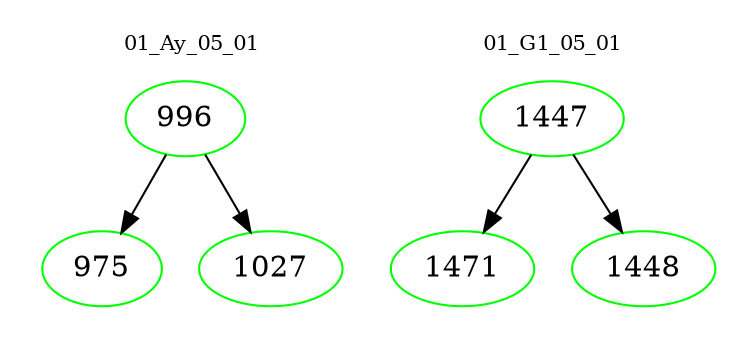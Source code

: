 digraph{
subgraph cluster_0 {
color = white
label = "01_Ay_05_01";
fontsize=10;
T0_996 [label="996", color="green"]
T0_996 -> T0_975 [color="black"]
T0_975 [label="975", color="green"]
T0_996 -> T0_1027 [color="black"]
T0_1027 [label="1027", color="green"]
}
subgraph cluster_1 {
color = white
label = "01_G1_05_01";
fontsize=10;
T1_1447 [label="1447", color="green"]
T1_1447 -> T1_1471 [color="black"]
T1_1471 [label="1471", color="green"]
T1_1447 -> T1_1448 [color="black"]
T1_1448 [label="1448", color="green"]
}
}
